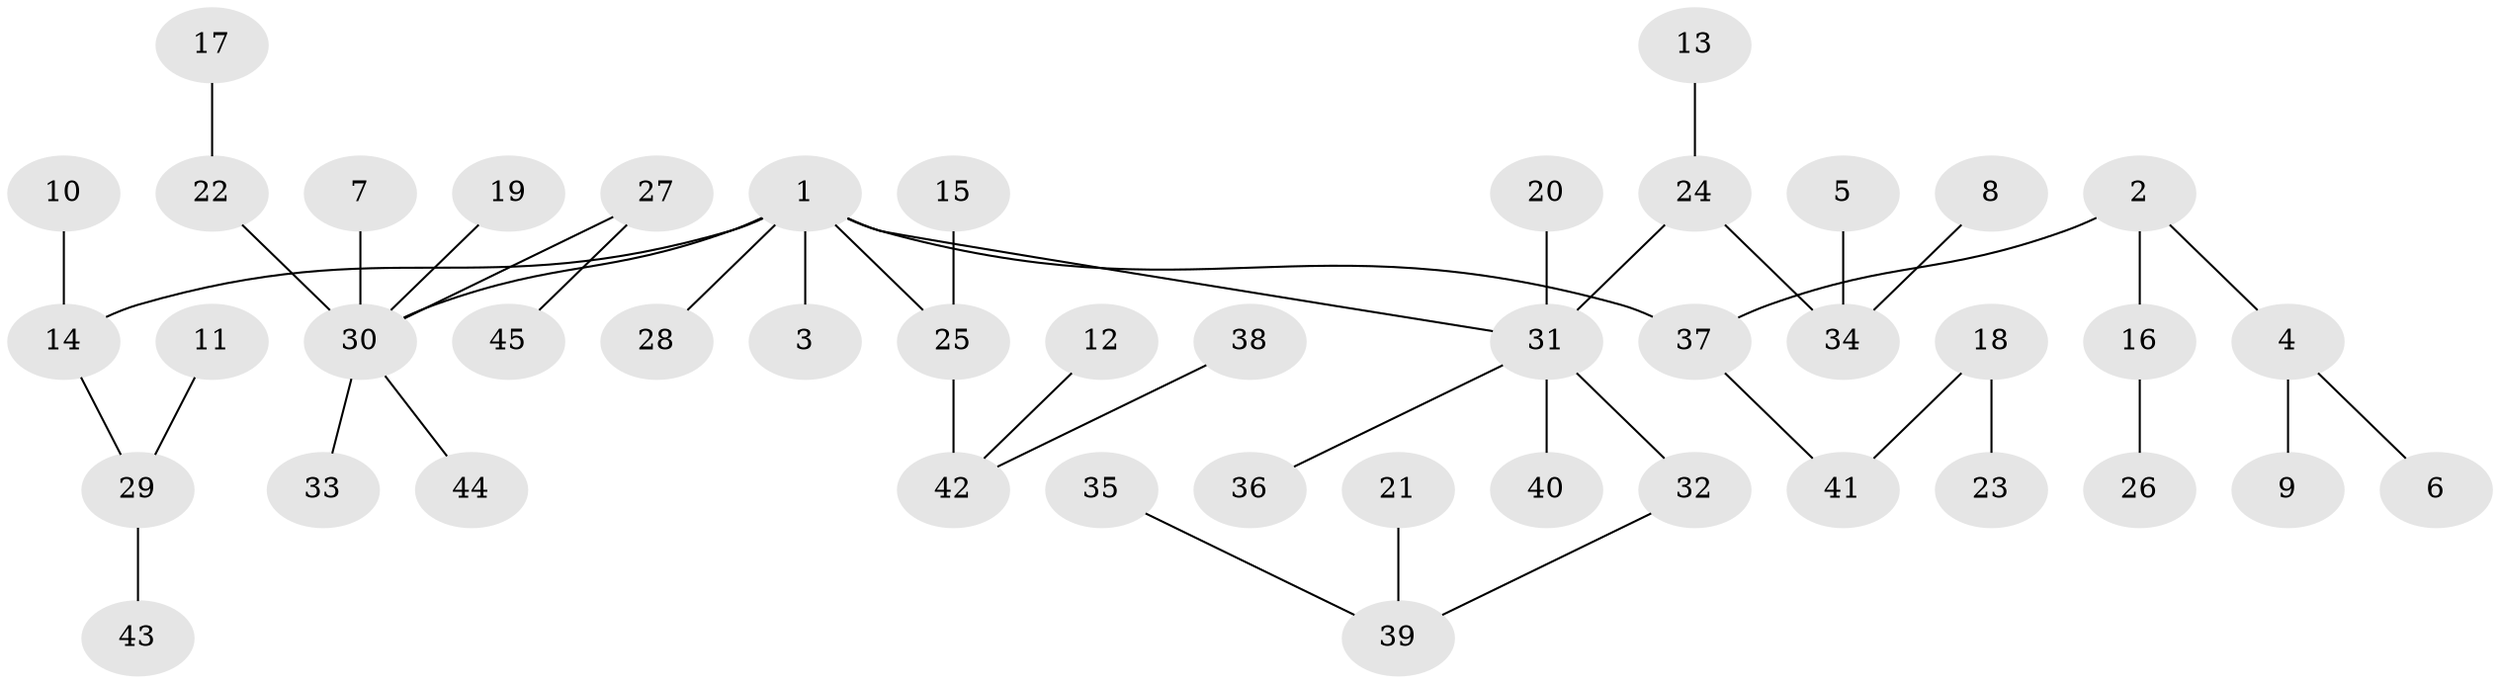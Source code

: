 // original degree distribution, {4: 0.10112359550561797, 5: 0.033707865168539325, 7: 0.011235955056179775, 2: 0.2247191011235955, 3: 0.12359550561797752, 1: 0.5056179775280899}
// Generated by graph-tools (version 1.1) at 2025/26/03/09/25 03:26:33]
// undirected, 45 vertices, 44 edges
graph export_dot {
graph [start="1"]
  node [color=gray90,style=filled];
  1;
  2;
  3;
  4;
  5;
  6;
  7;
  8;
  9;
  10;
  11;
  12;
  13;
  14;
  15;
  16;
  17;
  18;
  19;
  20;
  21;
  22;
  23;
  24;
  25;
  26;
  27;
  28;
  29;
  30;
  31;
  32;
  33;
  34;
  35;
  36;
  37;
  38;
  39;
  40;
  41;
  42;
  43;
  44;
  45;
  1 -- 3 [weight=1.0];
  1 -- 14 [weight=1.0];
  1 -- 25 [weight=1.0];
  1 -- 28 [weight=1.0];
  1 -- 30 [weight=1.0];
  1 -- 31 [weight=1.0];
  1 -- 37 [weight=1.0];
  2 -- 4 [weight=1.0];
  2 -- 16 [weight=1.0];
  2 -- 37 [weight=1.0];
  4 -- 6 [weight=1.0];
  4 -- 9 [weight=1.0];
  5 -- 34 [weight=1.0];
  7 -- 30 [weight=1.0];
  8 -- 34 [weight=1.0];
  10 -- 14 [weight=1.0];
  11 -- 29 [weight=1.0];
  12 -- 42 [weight=1.0];
  13 -- 24 [weight=1.0];
  14 -- 29 [weight=1.0];
  15 -- 25 [weight=1.0];
  16 -- 26 [weight=1.0];
  17 -- 22 [weight=1.0];
  18 -- 23 [weight=1.0];
  18 -- 41 [weight=1.0];
  19 -- 30 [weight=1.0];
  20 -- 31 [weight=1.0];
  21 -- 39 [weight=1.0];
  22 -- 30 [weight=1.0];
  24 -- 31 [weight=1.0];
  24 -- 34 [weight=1.0];
  25 -- 42 [weight=1.0];
  27 -- 30 [weight=1.0];
  27 -- 45 [weight=1.0];
  29 -- 43 [weight=1.0];
  30 -- 33 [weight=1.0];
  30 -- 44 [weight=1.0];
  31 -- 32 [weight=1.0];
  31 -- 36 [weight=1.0];
  31 -- 40 [weight=1.0];
  32 -- 39 [weight=1.0];
  35 -- 39 [weight=1.0];
  37 -- 41 [weight=1.0];
  38 -- 42 [weight=1.0];
}
